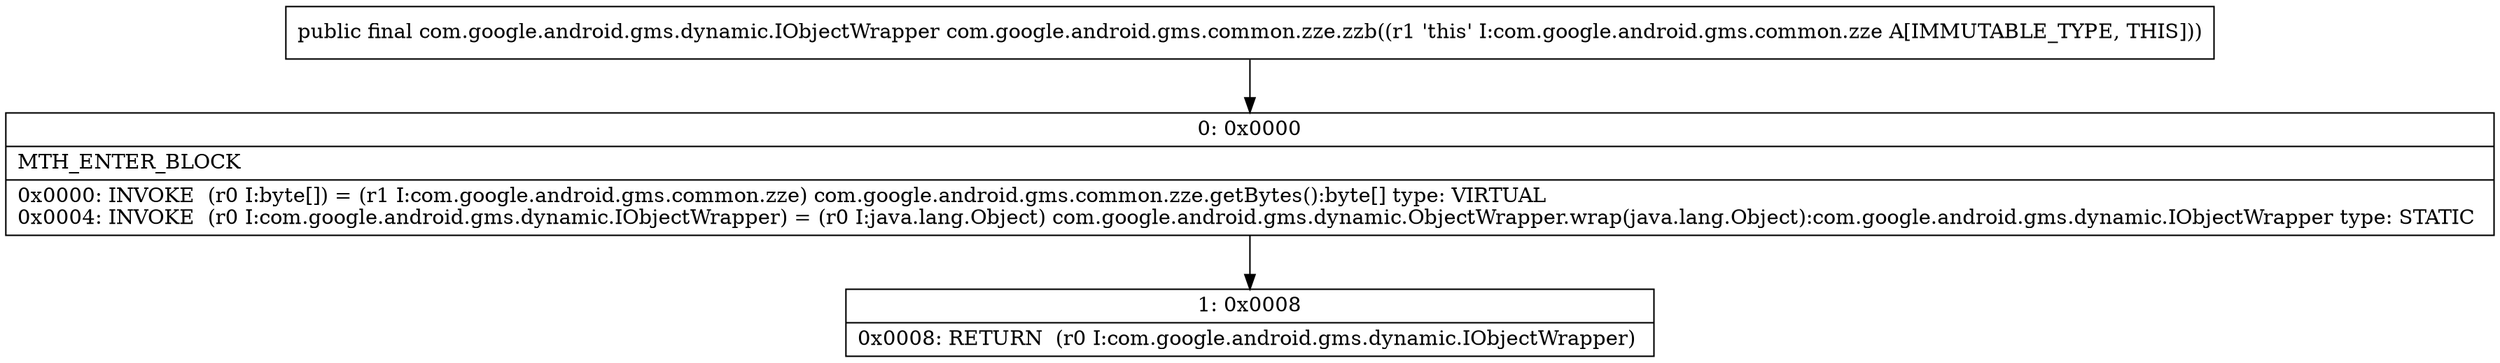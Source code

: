 digraph "CFG forcom.google.android.gms.common.zze.zzb()Lcom\/google\/android\/gms\/dynamic\/IObjectWrapper;" {
Node_0 [shape=record,label="{0\:\ 0x0000|MTH_ENTER_BLOCK\l|0x0000: INVOKE  (r0 I:byte[]) = (r1 I:com.google.android.gms.common.zze) com.google.android.gms.common.zze.getBytes():byte[] type: VIRTUAL \l0x0004: INVOKE  (r0 I:com.google.android.gms.dynamic.IObjectWrapper) = (r0 I:java.lang.Object) com.google.android.gms.dynamic.ObjectWrapper.wrap(java.lang.Object):com.google.android.gms.dynamic.IObjectWrapper type: STATIC \l}"];
Node_1 [shape=record,label="{1\:\ 0x0008|0x0008: RETURN  (r0 I:com.google.android.gms.dynamic.IObjectWrapper) \l}"];
MethodNode[shape=record,label="{public final com.google.android.gms.dynamic.IObjectWrapper com.google.android.gms.common.zze.zzb((r1 'this' I:com.google.android.gms.common.zze A[IMMUTABLE_TYPE, THIS])) }"];
MethodNode -> Node_0;
Node_0 -> Node_1;
}

